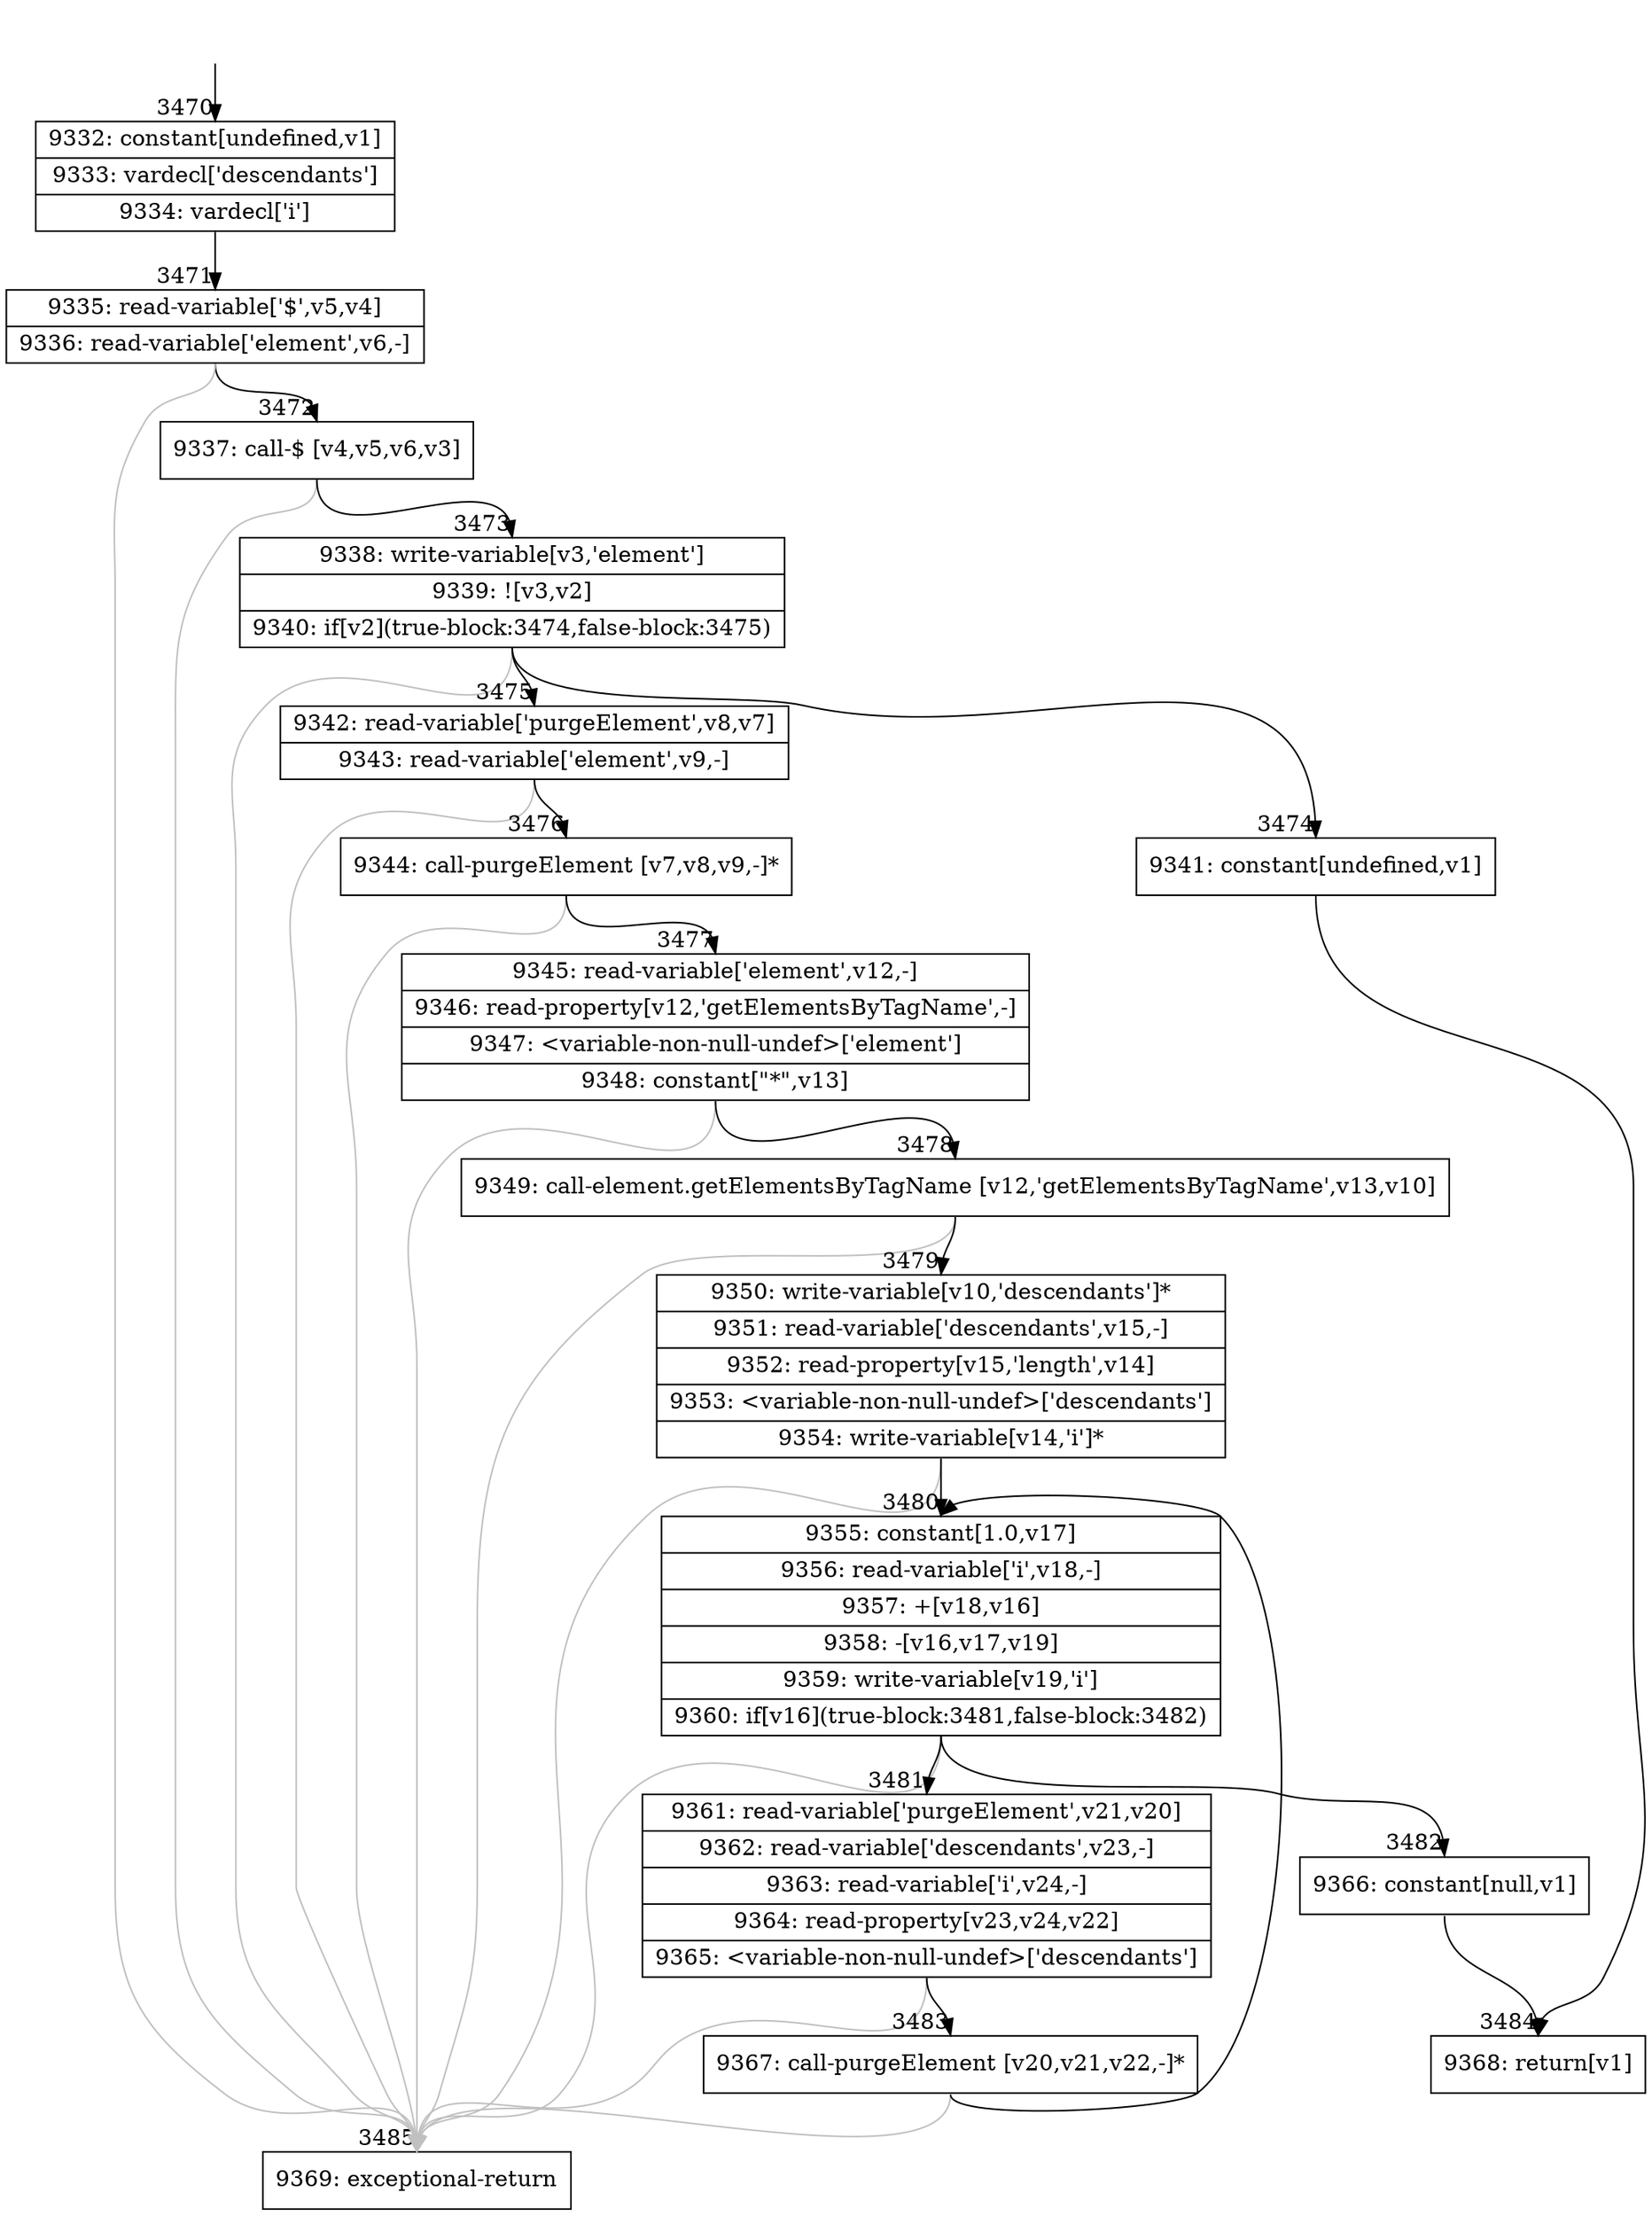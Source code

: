 digraph {
rankdir="TD"
BB_entry294[shape=none,label=""];
BB_entry294 -> BB3470 [tailport=s, headport=n, headlabel="    3470"]
BB3470 [shape=record label="{9332: constant[undefined,v1]|9333: vardecl['descendants']|9334: vardecl['i']}" ] 
BB3470 -> BB3471 [tailport=s, headport=n, headlabel="      3471"]
BB3471 [shape=record label="{9335: read-variable['$',v5,v4]|9336: read-variable['element',v6,-]}" ] 
BB3471 -> BB3472 [tailport=s, headport=n, headlabel="      3472"]
BB3471 -> BB3485 [tailport=s, headport=n, color=gray, headlabel="      3485"]
BB3472 [shape=record label="{9337: call-$ [v4,v5,v6,v3]}" ] 
BB3472 -> BB3473 [tailport=s, headport=n, headlabel="      3473"]
BB3472 -> BB3485 [tailport=s, headport=n, color=gray]
BB3473 [shape=record label="{9338: write-variable[v3,'element']|9339: ![v3,v2]|9340: if[v2](true-block:3474,false-block:3475)}" ] 
BB3473 -> BB3474 [tailport=s, headport=n, headlabel="      3474"]
BB3473 -> BB3475 [tailport=s, headport=n, headlabel="      3475"]
BB3473 -> BB3485 [tailport=s, headport=n, color=gray]
BB3474 [shape=record label="{9341: constant[undefined,v1]}" ] 
BB3474 -> BB3484 [tailport=s, headport=n, headlabel="      3484"]
BB3475 [shape=record label="{9342: read-variable['purgeElement',v8,v7]|9343: read-variable['element',v9,-]}" ] 
BB3475 -> BB3476 [tailport=s, headport=n, headlabel="      3476"]
BB3475 -> BB3485 [tailport=s, headport=n, color=gray]
BB3476 [shape=record label="{9344: call-purgeElement [v7,v8,v9,-]*}" ] 
BB3476 -> BB3477 [tailport=s, headport=n, headlabel="      3477"]
BB3476 -> BB3485 [tailport=s, headport=n, color=gray]
BB3477 [shape=record label="{9345: read-variable['element',v12,-]|9346: read-property[v12,'getElementsByTagName',-]|9347: \<variable-non-null-undef\>['element']|9348: constant[\"*\",v13]}" ] 
BB3477 -> BB3478 [tailport=s, headport=n, headlabel="      3478"]
BB3477 -> BB3485 [tailport=s, headport=n, color=gray]
BB3478 [shape=record label="{9349: call-element.getElementsByTagName [v12,'getElementsByTagName',v13,v10]}" ] 
BB3478 -> BB3479 [tailport=s, headport=n, headlabel="      3479"]
BB3478 -> BB3485 [tailport=s, headport=n, color=gray]
BB3479 [shape=record label="{9350: write-variable[v10,'descendants']*|9351: read-variable['descendants',v15,-]|9352: read-property[v15,'length',v14]|9353: \<variable-non-null-undef\>['descendants']|9354: write-variable[v14,'i']*}" ] 
BB3479 -> BB3480 [tailport=s, headport=n, headlabel="      3480"]
BB3479 -> BB3485 [tailport=s, headport=n, color=gray]
BB3480 [shape=record label="{9355: constant[1.0,v17]|9356: read-variable['i',v18,-]|9357: +[v18,v16]|9358: -[v16,v17,v19]|9359: write-variable[v19,'i']|9360: if[v16](true-block:3481,false-block:3482)}" ] 
BB3480 -> BB3481 [tailport=s, headport=n, headlabel="      3481"]
BB3480 -> BB3482 [tailport=s, headport=n, headlabel="      3482"]
BB3480 -> BB3485 [tailport=s, headport=n, color=gray]
BB3481 [shape=record label="{9361: read-variable['purgeElement',v21,v20]|9362: read-variable['descendants',v23,-]|9363: read-variable['i',v24,-]|9364: read-property[v23,v24,v22]|9365: \<variable-non-null-undef\>['descendants']}" ] 
BB3481 -> BB3483 [tailport=s, headport=n, headlabel="      3483"]
BB3481 -> BB3485 [tailport=s, headport=n, color=gray]
BB3482 [shape=record label="{9366: constant[null,v1]}" ] 
BB3482 -> BB3484 [tailport=s, headport=n]
BB3483 [shape=record label="{9367: call-purgeElement [v20,v21,v22,-]*}" ] 
BB3483 -> BB3480 [tailport=s, headport=n]
BB3483 -> BB3485 [tailport=s, headport=n, color=gray]
BB3484 [shape=record label="{9368: return[v1]}" ] 
BB3485 [shape=record label="{9369: exceptional-return}" ] 
//#$~ 2536
}
